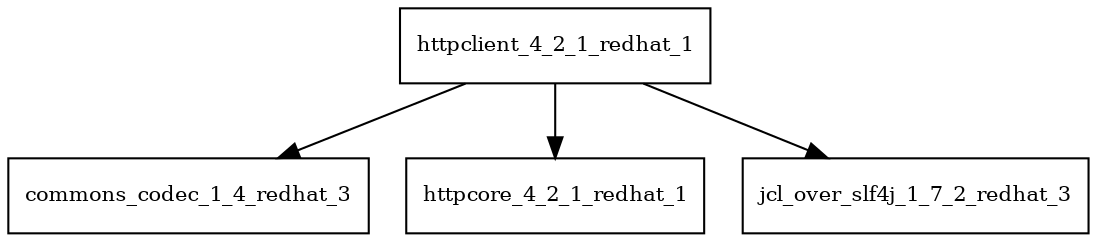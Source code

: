 digraph httpclient_4_2_1_redhat_1_dependencies {
  node [shape = box, fontsize=10.0];
  httpclient_4_2_1_redhat_1 -> commons_codec_1_4_redhat_3;
  httpclient_4_2_1_redhat_1 -> httpcore_4_2_1_redhat_1;
  httpclient_4_2_1_redhat_1 -> jcl_over_slf4j_1_7_2_redhat_3;
}
